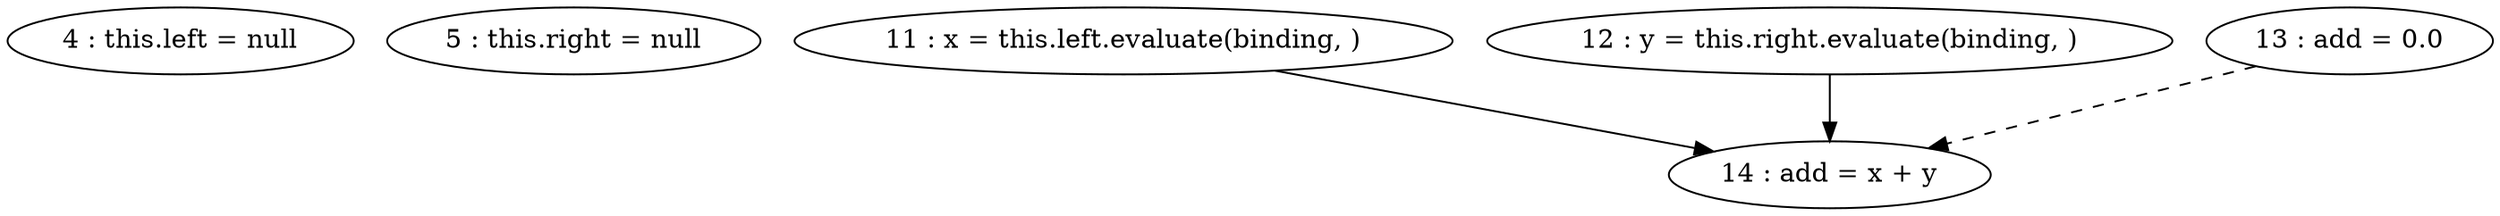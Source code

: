 digraph G {
"4 : this.left = null"
"5 : this.right = null"
"11 : x = this.left.evaluate(binding, )"
"11 : x = this.left.evaluate(binding, )" -> "14 : add = x + y"
"12 : y = this.right.evaluate(binding, )"
"12 : y = this.right.evaluate(binding, )" -> "14 : add = x + y"
"13 : add = 0.0"
"13 : add = 0.0" -> "14 : add = x + y" [style=dashed]
"14 : add = x + y"
}